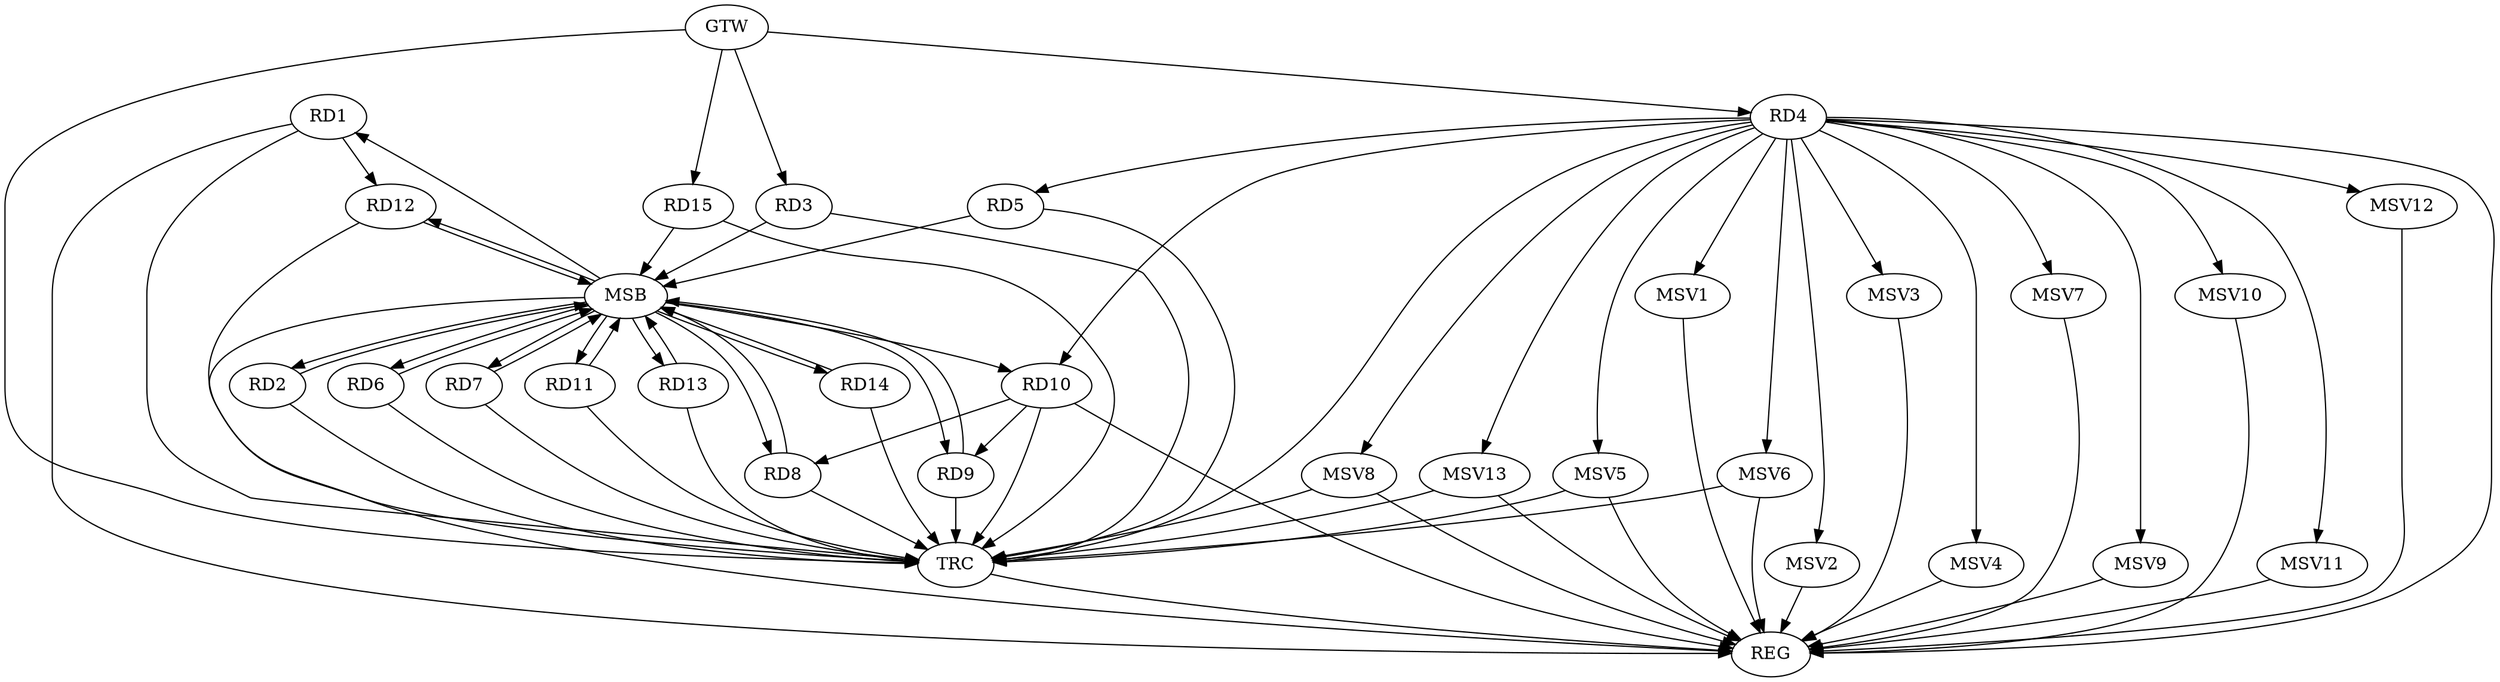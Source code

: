 strict digraph G {
  RD1 [ label="RD1" ];
  RD2 [ label="RD2" ];
  RD3 [ label="RD3" ];
  RD4 [ label="RD4" ];
  RD5 [ label="RD5" ];
  RD6 [ label="RD6" ];
  RD7 [ label="RD7" ];
  RD8 [ label="RD8" ];
  RD9 [ label="RD9" ];
  RD10 [ label="RD10" ];
  RD11 [ label="RD11" ];
  RD12 [ label="RD12" ];
  RD13 [ label="RD13" ];
  RD14 [ label="RD14" ];
  RD15 [ label="RD15" ];
  GTW [ label="GTW" ];
  REG [ label="REG" ];
  MSB [ label="MSB" ];
  TRC [ label="TRC" ];
  MSV1 [ label="MSV1" ];
  MSV2 [ label="MSV2" ];
  MSV3 [ label="MSV3" ];
  MSV4 [ label="MSV4" ];
  MSV5 [ label="MSV5" ];
  MSV6 [ label="MSV6" ];
  MSV7 [ label="MSV7" ];
  MSV8 [ label="MSV8" ];
  MSV9 [ label="MSV9" ];
  MSV10 [ label="MSV10" ];
  MSV11 [ label="MSV11" ];
  MSV12 [ label="MSV12" ];
  MSV13 [ label="MSV13" ];
  RD1 -> RD12;
  RD4 -> RD5;
  RD4 -> RD10;
  RD10 -> RD8;
  RD10 -> RD9;
  GTW -> RD3;
  GTW -> RD4;
  GTW -> RD15;
  RD1 -> REG;
  RD4 -> REG;
  RD10 -> REG;
  RD2 -> MSB;
  MSB -> RD9;
  MSB -> REG;
  RD3 -> MSB;
  MSB -> RD2;
  MSB -> RD6;
  RD5 -> MSB;
  MSB -> RD7;
  RD6 -> MSB;
  MSB -> RD1;
  MSB -> RD10;
  MSB -> RD11;
  MSB -> RD14;
  RD7 -> MSB;
  RD8 -> MSB;
  MSB -> RD13;
  RD9 -> MSB;
  RD11 -> MSB;
  RD12 -> MSB;
  RD13 -> MSB;
  MSB -> RD8;
  MSB -> RD12;
  RD14 -> MSB;
  RD15 -> MSB;
  RD1 -> TRC;
  RD2 -> TRC;
  RD3 -> TRC;
  RD4 -> TRC;
  RD5 -> TRC;
  RD6 -> TRC;
  RD7 -> TRC;
  RD8 -> TRC;
  RD9 -> TRC;
  RD10 -> TRC;
  RD11 -> TRC;
  RD12 -> TRC;
  RD13 -> TRC;
  RD14 -> TRC;
  RD15 -> TRC;
  GTW -> TRC;
  TRC -> REG;
  RD4 -> MSV1;
  MSV1 -> REG;
  RD4 -> MSV2;
  MSV2 -> REG;
  RD4 -> MSV3;
  MSV3 -> REG;
  RD4 -> MSV4;
  RD4 -> MSV5;
  RD4 -> MSV6;
  MSV4 -> REG;
  MSV5 -> REG;
  MSV5 -> TRC;
  MSV6 -> REG;
  MSV6 -> TRC;
  RD4 -> MSV7;
  MSV7 -> REG;
  RD4 -> MSV8;
  MSV8 -> REG;
  MSV8 -> TRC;
  RD4 -> MSV9;
  RD4 -> MSV10;
  RD4 -> MSV11;
  MSV9 -> REG;
  MSV10 -> REG;
  MSV11 -> REG;
  RD4 -> MSV12;
  RD4 -> MSV13;
  MSV12 -> REG;
  MSV13 -> REG;
  MSV13 -> TRC;
}
